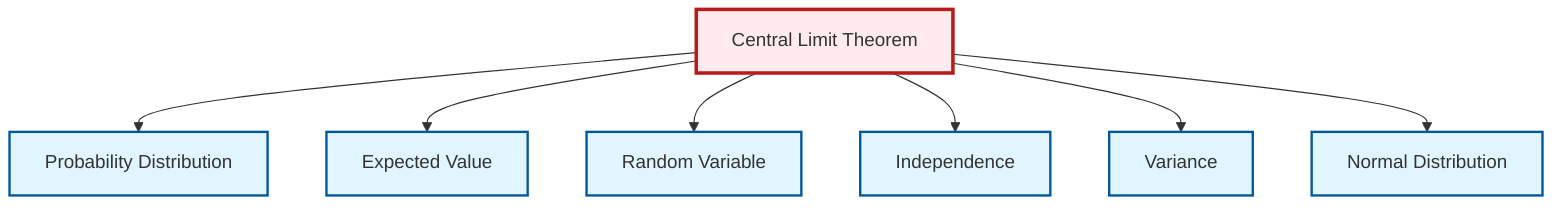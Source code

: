 graph TD
    classDef definition fill:#e1f5fe,stroke:#01579b,stroke-width:2px
    classDef theorem fill:#f3e5f5,stroke:#4a148c,stroke-width:2px
    classDef axiom fill:#fff3e0,stroke:#e65100,stroke-width:2px
    classDef example fill:#e8f5e9,stroke:#1b5e20,stroke-width:2px
    classDef current fill:#ffebee,stroke:#b71c1c,stroke-width:3px
    def-variance["Variance"]:::definition
    def-random-variable["Random Variable"]:::definition
    def-expectation["Expected Value"]:::definition
    def-independence["Independence"]:::definition
    def-normal-distribution["Normal Distribution"]:::definition
    thm-central-limit["Central Limit Theorem"]:::theorem
    def-probability-distribution["Probability Distribution"]:::definition
    thm-central-limit --> def-probability-distribution
    thm-central-limit --> def-expectation
    thm-central-limit --> def-random-variable
    thm-central-limit --> def-independence
    thm-central-limit --> def-variance
    thm-central-limit --> def-normal-distribution
    class thm-central-limit current